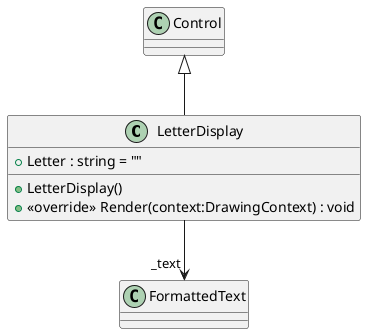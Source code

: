 @startuml
class LetterDisplay {
    + Letter : string = ""
    + LetterDisplay()
    + <<override>> Render(context:DrawingContext) : void
}
Control <|-- LetterDisplay
LetterDisplay --> "_text" FormattedText
@enduml
